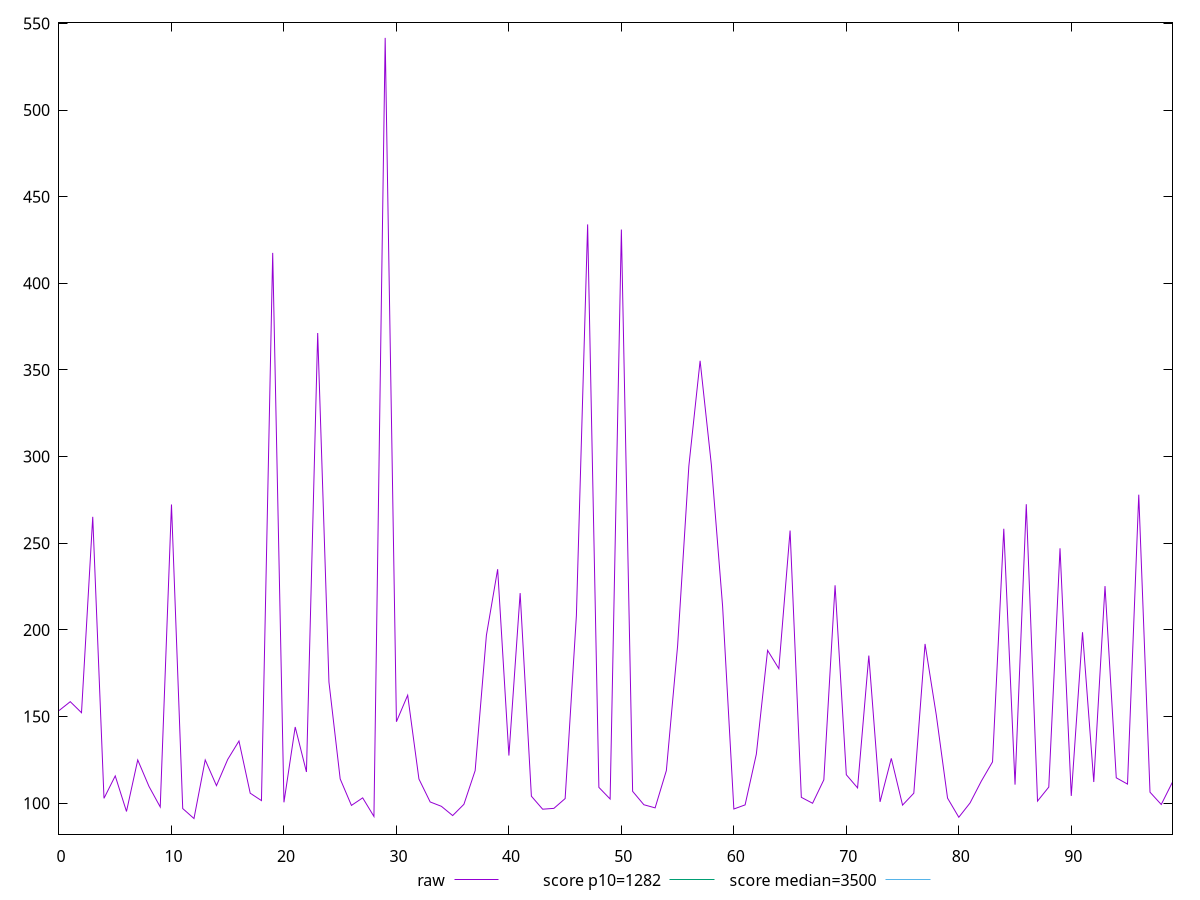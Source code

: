 reset

$raw <<EOF
0 153.416
1 158.56399999999996
2 152.192
3 265.22800000000007
4 102.78399999999999
5 115.72
6 95.20400000000001
7 124.932
8 109.66399999999999
9 97.79199999999999
10 272.376
11 96.884
12 91.132
13 124.93599999999998
14 110.11199999999998
15 125.24000000000001
16 135.85999999999993
17 105.74799999999999
18 101.47999999999996
19 417.576
20 100.484
21 143.952
22 117.99999999999999
23 371.34000000000003
24 169.92399999999998
25 113.98399999999995
26 98.69600000000001
27 103.052
28 92.32799999999999
29 541.6320000000001
30 146.99199999999996
31 162.288
32 113.952
33 100.696
34 98.172
35 92.832
36 99.33200000000002
37 118.80399999999997
38 196.86399999999995
39 235.012
40 127.476
41 221.22000000000003
42 104.01599999999996
43 96.51200000000001
44 96.99200000000005
45 102.64399999999998
46 208.1280000000001
47 433.9920000000001
48 109.10400000000001
49 102.39599999999999
50 431.032
51 106.82799999999996
52 99.084
53 97.28
54 118.80000000000003
55 190.84400000000002
56 294.58
57 355.2800000000001
58 295.29200000000003
59 213.63599999999997
60 96.62800000000001
61 98.99600000000001
62 128.28799999999998
63 188.17199999999997
64 177.61199999999997
65 257.31600000000003
66 103.36800000000001
67 99.93599999999999
68 113.45199999999997
69 225.73199999999997
70 116.39199999999998
71 108.81199999999997
72 185.156
73 100.74799999999999
74 125.83599999999998
75 98.868
76 105.74799999999996
77 191.87599999999998
78 150.80399999999997
79 102.90400000000002
80 91.86400000000002
81 100.10799999999998
82 112.66800000000002
83 123.83199999999997
84 258.34000000000003
85 110.68
86 272.52
87 101.19199999999998
88 109.27599999999998
89 247.096
90 104.16799999999999
91 198.63600000000002
92 112.20800000000003
93 225.26799999999997
94 114.62399999999997
95 110.99999999999999
96 278.03600000000006
97 106.328
98 99.228
99 112.18
EOF

set key outside below
set xrange [0:99]
set yrange [82.122:550.642]
set trange [82.122:550.642]
set terminal svg size 640, 500 enhanced background rgb 'white'
set output "report_00017_2021-02-10T15-08-03.406Z/bootup-time/samples/pages+cached+noadtech/raw/values.svg"

plot $raw title "raw" with line, \
     1282 title "score p10=1282", \
     3500 title "score median=3500"

reset

